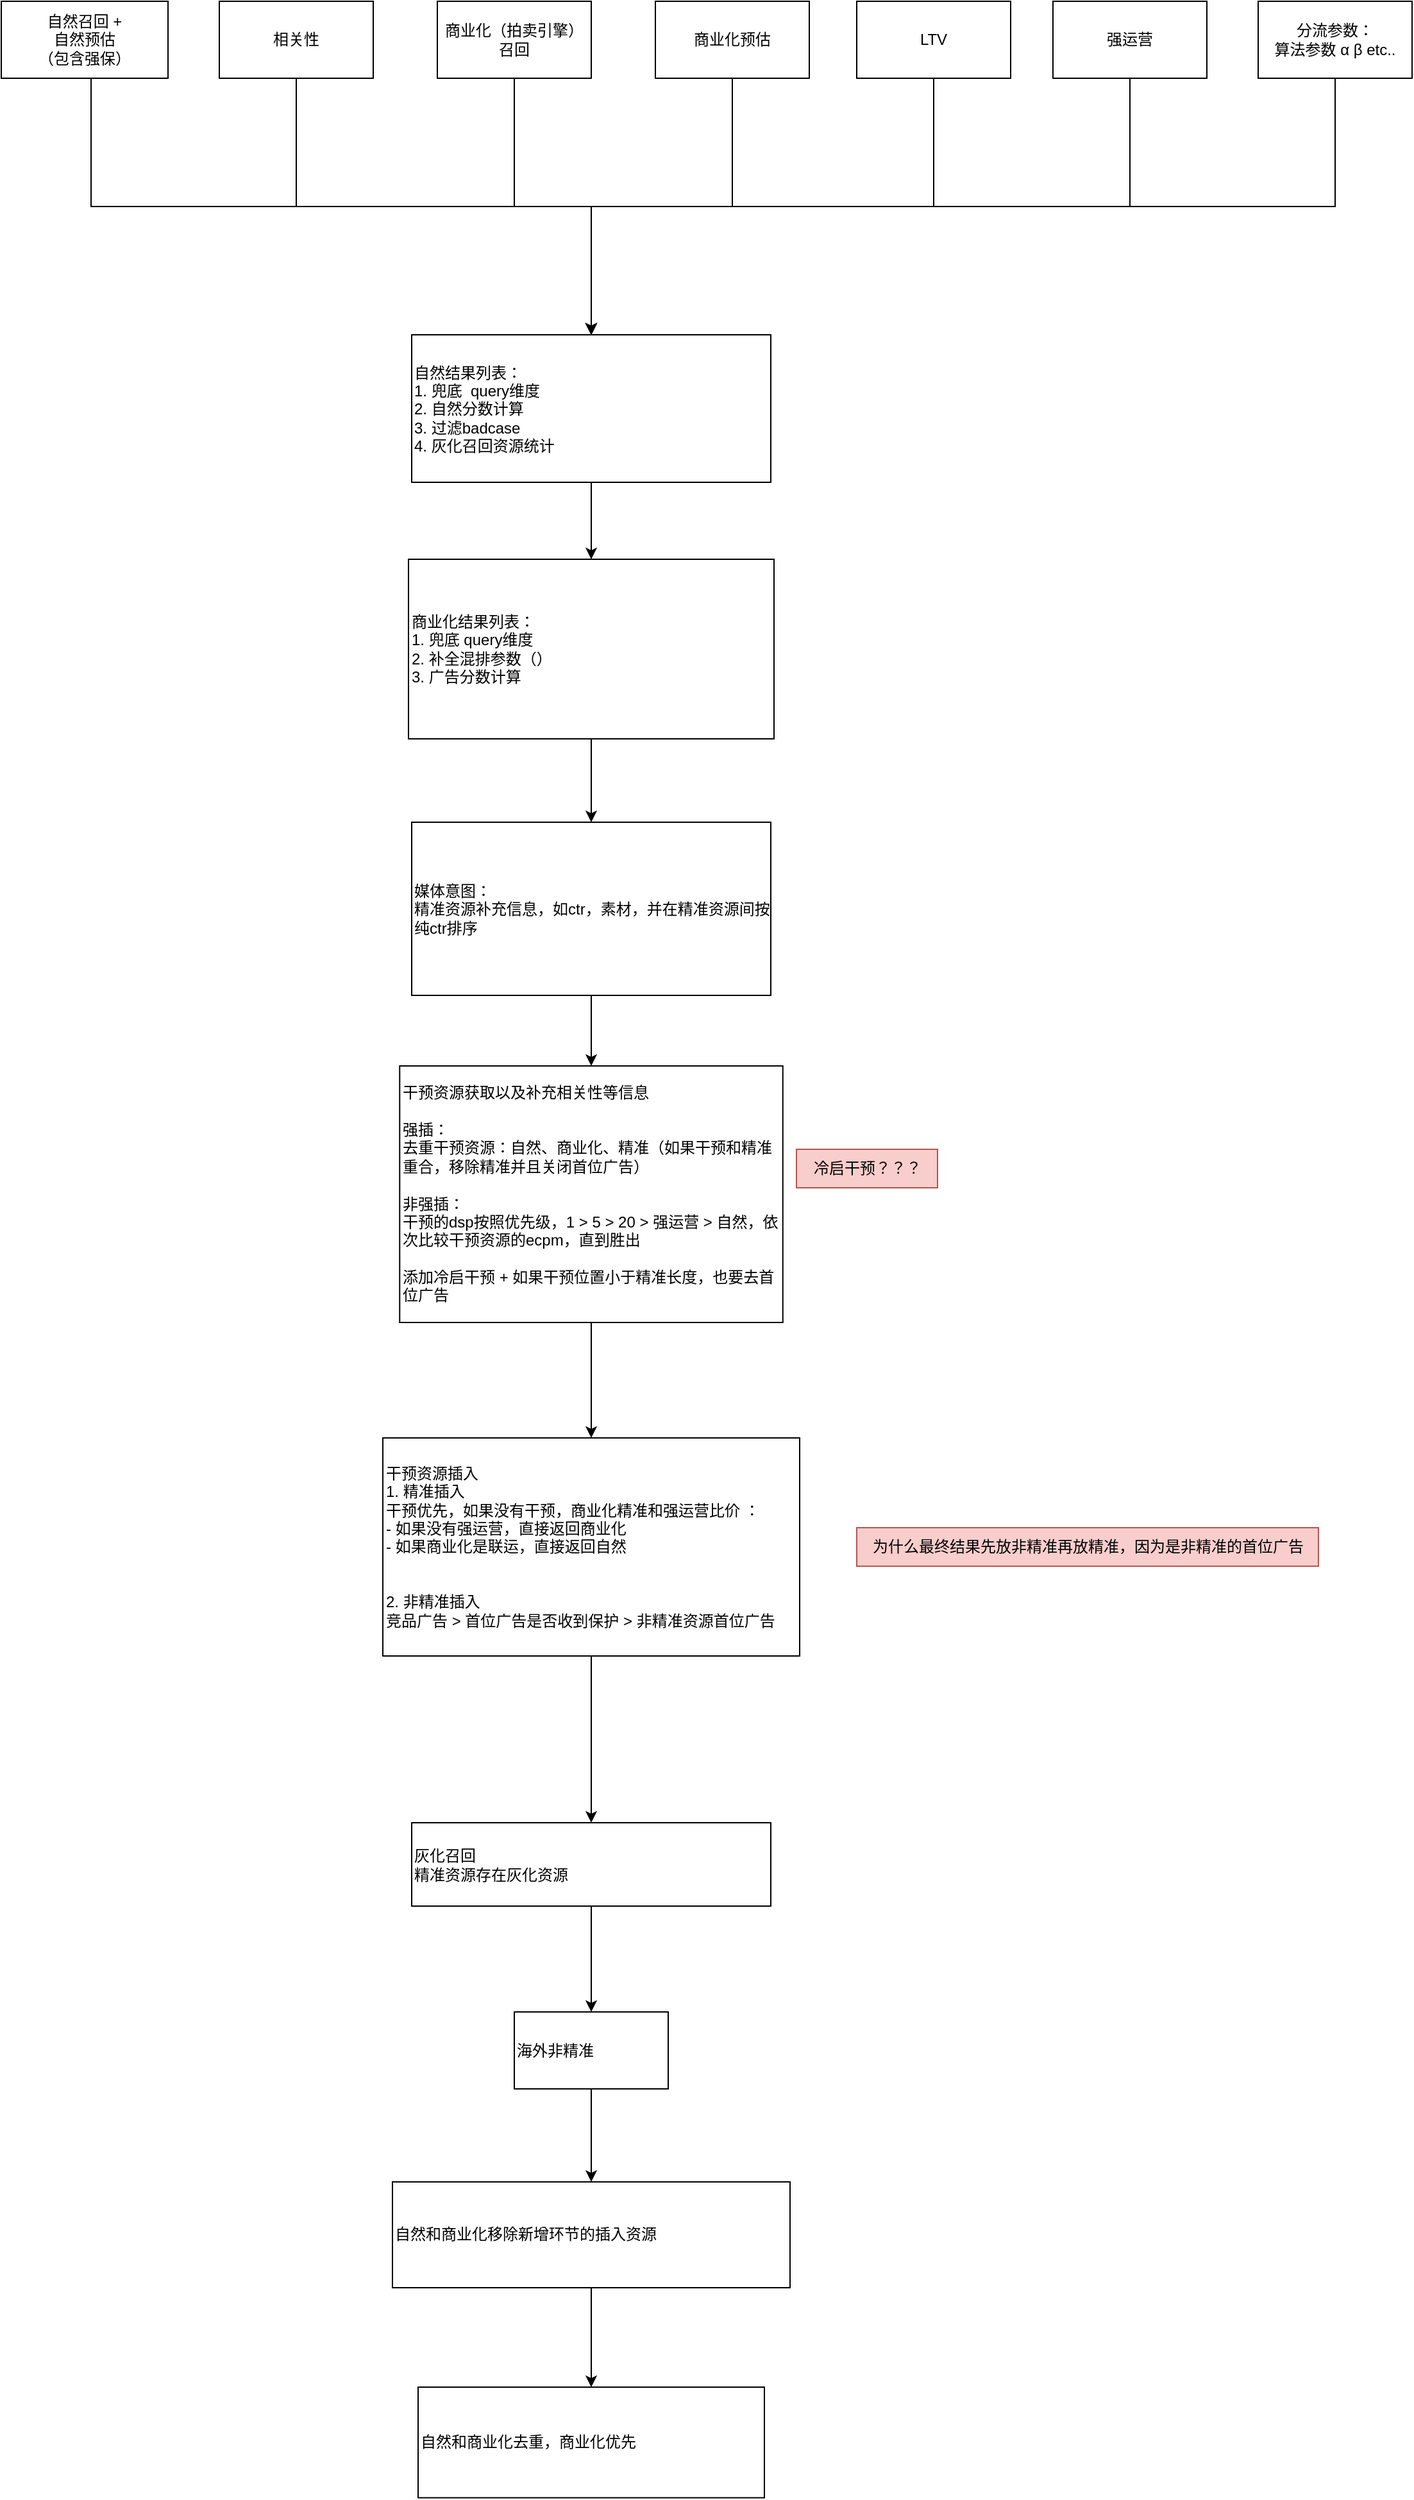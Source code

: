 <mxfile version="24.7.7">
  <diagram name="第 1 页" id="WCI1cchEblUm8JxYPo8x">
    <mxGraphModel dx="1195" dy="632" grid="1" gridSize="10" guides="1" tooltips="1" connect="1" arrows="1" fold="1" page="1" pageScale="1" pageWidth="827" pageHeight="1169" math="0" shadow="0">
      <root>
        <mxCell id="0" />
        <mxCell id="1" parent="0" />
        <mxCell id="MTvjtJ75Bb0OnX07eG9y-21" style="edgeStyle=orthogonalEdgeStyle;rounded=0;orthogonalLoop=1;jettySize=auto;html=1;entryX=0.5;entryY=0;entryDx=0;entryDy=0;" edge="1" parent="1" source="MTvjtJ75Bb0OnX07eG9y-2" target="MTvjtJ75Bb0OnX07eG9y-19">
          <mxGeometry relative="1" as="geometry">
            <Array as="points">
              <mxPoint x="270" y="240" />
              <mxPoint x="500" y="240" />
            </Array>
          </mxGeometry>
        </mxCell>
        <mxCell id="MTvjtJ75Bb0OnX07eG9y-2" value="相关性" style="rounded=0;whiteSpace=wrap;html=1;" vertex="1" parent="1">
          <mxGeometry x="210" y="80" width="120" height="60" as="geometry" />
        </mxCell>
        <mxCell id="MTvjtJ75Bb0OnX07eG9y-20" value="" style="edgeStyle=orthogonalEdgeStyle;rounded=0;orthogonalLoop=1;jettySize=auto;html=1;" edge="1" parent="1" source="MTvjtJ75Bb0OnX07eG9y-3" target="MTvjtJ75Bb0OnX07eG9y-19">
          <mxGeometry relative="1" as="geometry">
            <Array as="points">
              <mxPoint x="110" y="240" />
              <mxPoint x="500" y="240" />
            </Array>
          </mxGeometry>
        </mxCell>
        <mxCell id="MTvjtJ75Bb0OnX07eG9y-3" value="自然召回 +&lt;br&gt;自然预估&lt;br&gt;（包含强保）" style="rounded=0;whiteSpace=wrap;html=1;" vertex="1" parent="1">
          <mxGeometry x="40" y="80" width="130" height="60" as="geometry" />
        </mxCell>
        <mxCell id="MTvjtJ75Bb0OnX07eG9y-22" style="edgeStyle=orthogonalEdgeStyle;rounded=0;orthogonalLoop=1;jettySize=auto;html=1;entryX=0.5;entryY=0;entryDx=0;entryDy=0;" edge="1" parent="1" source="MTvjtJ75Bb0OnX07eG9y-14" target="MTvjtJ75Bb0OnX07eG9y-19">
          <mxGeometry relative="1" as="geometry">
            <Array as="points">
              <mxPoint x="440" y="240" />
              <mxPoint x="500" y="240" />
            </Array>
          </mxGeometry>
        </mxCell>
        <mxCell id="MTvjtJ75Bb0OnX07eG9y-14" value="商业化（拍卖引擎）召回" style="rounded=0;whiteSpace=wrap;html=1;" vertex="1" parent="1">
          <mxGeometry x="380" y="80" width="120" height="60" as="geometry" />
        </mxCell>
        <mxCell id="MTvjtJ75Bb0OnX07eG9y-23" style="edgeStyle=orthogonalEdgeStyle;rounded=0;orthogonalLoop=1;jettySize=auto;html=1;entryX=0.5;entryY=0;entryDx=0;entryDy=0;" edge="1" parent="1" source="MTvjtJ75Bb0OnX07eG9y-15" target="MTvjtJ75Bb0OnX07eG9y-19">
          <mxGeometry relative="1" as="geometry">
            <Array as="points">
              <mxPoint x="610" y="240" />
              <mxPoint x="500" y="240" />
            </Array>
          </mxGeometry>
        </mxCell>
        <mxCell id="MTvjtJ75Bb0OnX07eG9y-15" value="商业化预估" style="rounded=0;whiteSpace=wrap;html=1;" vertex="1" parent="1">
          <mxGeometry x="550" y="80" width="120" height="60" as="geometry" />
        </mxCell>
        <mxCell id="MTvjtJ75Bb0OnX07eG9y-25" style="edgeStyle=orthogonalEdgeStyle;rounded=0;orthogonalLoop=1;jettySize=auto;html=1;entryX=0.5;entryY=0;entryDx=0;entryDy=0;" edge="1" parent="1" source="MTvjtJ75Bb0OnX07eG9y-16" target="MTvjtJ75Bb0OnX07eG9y-19">
          <mxGeometry relative="1" as="geometry">
            <Array as="points">
              <mxPoint x="920" y="240" />
              <mxPoint x="500" y="240" />
            </Array>
          </mxGeometry>
        </mxCell>
        <mxCell id="MTvjtJ75Bb0OnX07eG9y-16" value="强运营" style="rounded=0;whiteSpace=wrap;html=1;" vertex="1" parent="1">
          <mxGeometry x="860" y="80" width="120" height="60" as="geometry" />
        </mxCell>
        <mxCell id="MTvjtJ75Bb0OnX07eG9y-24" style="edgeStyle=orthogonalEdgeStyle;rounded=0;orthogonalLoop=1;jettySize=auto;html=1;entryX=0.5;entryY=0;entryDx=0;entryDy=0;" edge="1" parent="1" source="MTvjtJ75Bb0OnX07eG9y-17" target="MTvjtJ75Bb0OnX07eG9y-19">
          <mxGeometry relative="1" as="geometry">
            <Array as="points">
              <mxPoint x="767" y="240" />
              <mxPoint x="500" y="240" />
            </Array>
          </mxGeometry>
        </mxCell>
        <mxCell id="MTvjtJ75Bb0OnX07eG9y-17" value="LTV" style="rounded=0;whiteSpace=wrap;html=1;" vertex="1" parent="1">
          <mxGeometry x="707" y="80" width="120" height="60" as="geometry" />
        </mxCell>
        <mxCell id="MTvjtJ75Bb0OnX07eG9y-30" value="" style="edgeStyle=orthogonalEdgeStyle;rounded=0;orthogonalLoop=1;jettySize=auto;html=1;" edge="1" parent="1" source="MTvjtJ75Bb0OnX07eG9y-19" target="MTvjtJ75Bb0OnX07eG9y-29">
          <mxGeometry relative="1" as="geometry" />
        </mxCell>
        <mxCell id="MTvjtJ75Bb0OnX07eG9y-19" value="&lt;div style=&quot;&quot;&gt;&lt;span style=&quot;background-color: initial;&quot;&gt;自然结果列表：&lt;/span&gt;&lt;/div&gt;1.&amp;nbsp;兜底&amp;nbsp; query维度&lt;br&gt;2. 自然分数计算&lt;br&gt;3. 过滤badcase&lt;br&gt;4. 灰化召回资源统计" style="whiteSpace=wrap;html=1;rounded=0;align=left;" vertex="1" parent="1">
          <mxGeometry x="360" y="340" width="280" height="115" as="geometry" />
        </mxCell>
        <mxCell id="MTvjtJ75Bb0OnX07eG9y-27" style="edgeStyle=orthogonalEdgeStyle;rounded=0;orthogonalLoop=1;jettySize=auto;html=1;entryX=0.5;entryY=0;entryDx=0;entryDy=0;" edge="1" parent="1" source="MTvjtJ75Bb0OnX07eG9y-26" target="MTvjtJ75Bb0OnX07eG9y-19">
          <mxGeometry relative="1" as="geometry">
            <Array as="points">
              <mxPoint x="1080" y="240" />
              <mxPoint x="500" y="240" />
            </Array>
          </mxGeometry>
        </mxCell>
        <mxCell id="MTvjtJ75Bb0OnX07eG9y-26" value="分流参数：&lt;br&gt;算法参数 α β etc.." style="rounded=0;whiteSpace=wrap;html=1;" vertex="1" parent="1">
          <mxGeometry x="1020" y="80" width="120" height="60" as="geometry" />
        </mxCell>
        <mxCell id="MTvjtJ75Bb0OnX07eG9y-32" value="" style="edgeStyle=orthogonalEdgeStyle;rounded=0;orthogonalLoop=1;jettySize=auto;html=1;" edge="1" parent="1" source="MTvjtJ75Bb0OnX07eG9y-29" target="MTvjtJ75Bb0OnX07eG9y-31">
          <mxGeometry relative="1" as="geometry" />
        </mxCell>
        <mxCell id="MTvjtJ75Bb0OnX07eG9y-29" value="商业化结果列表：&lt;br&gt;1. 兜底 query维度&lt;br&gt;2. 补全混排参数（）&lt;br&gt;3. 广告分数计算" style="whiteSpace=wrap;html=1;align=left;rounded=0;" vertex="1" parent="1">
          <mxGeometry x="357.5" y="515" width="285" height="140" as="geometry" />
        </mxCell>
        <mxCell id="MTvjtJ75Bb0OnX07eG9y-34" value="" style="edgeStyle=orthogonalEdgeStyle;rounded=0;orthogonalLoop=1;jettySize=auto;html=1;" edge="1" parent="1" source="MTvjtJ75Bb0OnX07eG9y-31" target="MTvjtJ75Bb0OnX07eG9y-33">
          <mxGeometry relative="1" as="geometry" />
        </mxCell>
        <mxCell id="MTvjtJ75Bb0OnX07eG9y-31" value="媒体意图：&lt;br&gt;精准资源补充信息，如ctr，素材，并在精准资源间按纯ctr排序" style="whiteSpace=wrap;html=1;align=left;rounded=0;" vertex="1" parent="1">
          <mxGeometry x="360" y="720" width="280" height="135" as="geometry" />
        </mxCell>
        <mxCell id="MTvjtJ75Bb0OnX07eG9y-38" value="" style="edgeStyle=orthogonalEdgeStyle;rounded=0;orthogonalLoop=1;jettySize=auto;html=1;" edge="1" parent="1" source="MTvjtJ75Bb0OnX07eG9y-33" target="MTvjtJ75Bb0OnX07eG9y-37">
          <mxGeometry relative="1" as="geometry" />
        </mxCell>
        <mxCell id="MTvjtJ75Bb0OnX07eG9y-33" value="干预资源获取以及补充相关性等信息&lt;br&gt;&lt;br&gt;强插：&lt;br&gt;去重干预资源：自然、商业化、精准（如果干预和精准重合，移除精准并且关闭首位广告）&lt;br&gt;&lt;br&gt;非强插：&lt;br&gt;干预的dsp按照优先级，1 &amp;gt; 5 &amp;gt; 20 &amp;gt; 强运营 &amp;gt; 自然，依次比较干预资源的ecpm，直到胜出&lt;br&gt;&lt;br&gt;添加冷启干预 + 如果干预位置小于精准长度，也要去首位广告&amp;nbsp;" style="whiteSpace=wrap;html=1;align=left;rounded=0;" vertex="1" parent="1">
          <mxGeometry x="350.63" y="910" width="298.75" height="200" as="geometry" />
        </mxCell>
        <mxCell id="MTvjtJ75Bb0OnX07eG9y-35" value="冷启干预？？？" style="text;html=1;align=center;verticalAlign=middle;resizable=0;points=[];autosize=1;strokeColor=#b85450;fillColor=#f8cecc;" vertex="1" parent="1">
          <mxGeometry x="660" y="975" width="110" height="30" as="geometry" />
        </mxCell>
        <mxCell id="MTvjtJ75Bb0OnX07eG9y-41" value="" style="edgeStyle=orthogonalEdgeStyle;rounded=0;orthogonalLoop=1;jettySize=auto;html=1;" edge="1" parent="1" source="MTvjtJ75Bb0OnX07eG9y-37" target="MTvjtJ75Bb0OnX07eG9y-40">
          <mxGeometry relative="1" as="geometry" />
        </mxCell>
        <mxCell id="MTvjtJ75Bb0OnX07eG9y-37" value="干预资源插入&lt;br&gt;1. 精准插入&lt;br&gt;干预优先，如果没有干预，商业化精准和强运营比价 ：&lt;br&gt;- 如果没有强运营，直接返回商业化&lt;br&gt;- 如果商业化是联运，直接返回自然&lt;br&gt;&lt;br&gt;&lt;br&gt;2. 非精准插入&lt;br&gt;竞品广告 &amp;gt; 首位广告是否收到保护 &amp;gt; 非精准资源首位广告" style="whiteSpace=wrap;html=1;align=left;rounded=0;" vertex="1" parent="1">
          <mxGeometry x="337.5" y="1200" width="325.01" height="170" as="geometry" />
        </mxCell>
        <mxCell id="MTvjtJ75Bb0OnX07eG9y-39" value="为什么最终结果先放非精准再放精准，因为是非精准的首位广告" style="text;html=1;align=center;verticalAlign=middle;resizable=0;points=[];autosize=1;strokeColor=#b85450;fillColor=#f8cecc;" vertex="1" parent="1">
          <mxGeometry x="707" y="1270" width="360" height="30" as="geometry" />
        </mxCell>
        <mxCell id="MTvjtJ75Bb0OnX07eG9y-43" value="" style="edgeStyle=orthogonalEdgeStyle;rounded=0;orthogonalLoop=1;jettySize=auto;html=1;" edge="1" parent="1" source="MTvjtJ75Bb0OnX07eG9y-40" target="MTvjtJ75Bb0OnX07eG9y-42">
          <mxGeometry relative="1" as="geometry" />
        </mxCell>
        <mxCell id="MTvjtJ75Bb0OnX07eG9y-40" value="灰化召回&lt;br&gt;精准资源存在灰化资源" style="whiteSpace=wrap;html=1;align=left;rounded=0;" vertex="1" parent="1">
          <mxGeometry x="360" y="1500" width="280" height="65" as="geometry" />
        </mxCell>
        <mxCell id="MTvjtJ75Bb0OnX07eG9y-45" value="" style="edgeStyle=orthogonalEdgeStyle;rounded=0;orthogonalLoop=1;jettySize=auto;html=1;" edge="1" parent="1" source="MTvjtJ75Bb0OnX07eG9y-42" target="MTvjtJ75Bb0OnX07eG9y-44">
          <mxGeometry relative="1" as="geometry" />
        </mxCell>
        <mxCell id="MTvjtJ75Bb0OnX07eG9y-42" value="海外非精准" style="whiteSpace=wrap;html=1;align=left;rounded=0;" vertex="1" parent="1">
          <mxGeometry x="440" y="1647.5" width="120" height="60" as="geometry" />
        </mxCell>
        <mxCell id="MTvjtJ75Bb0OnX07eG9y-47" value="" style="edgeStyle=orthogonalEdgeStyle;rounded=0;orthogonalLoop=1;jettySize=auto;html=1;" edge="1" parent="1" source="MTvjtJ75Bb0OnX07eG9y-44" target="MTvjtJ75Bb0OnX07eG9y-46">
          <mxGeometry relative="1" as="geometry" />
        </mxCell>
        <mxCell id="MTvjtJ75Bb0OnX07eG9y-44" value="自然和商业化移除新增环节的插入资源" style="whiteSpace=wrap;html=1;align=left;rounded=0;" vertex="1" parent="1">
          <mxGeometry x="345" y="1780" width="310" height="82.5" as="geometry" />
        </mxCell>
        <mxCell id="MTvjtJ75Bb0OnX07eG9y-46" value="自然和商业化去重，商业化优先" style="whiteSpace=wrap;html=1;align=left;rounded=0;" vertex="1" parent="1">
          <mxGeometry x="365" y="1940" width="270" height="86.25" as="geometry" />
        </mxCell>
      </root>
    </mxGraphModel>
  </diagram>
</mxfile>
